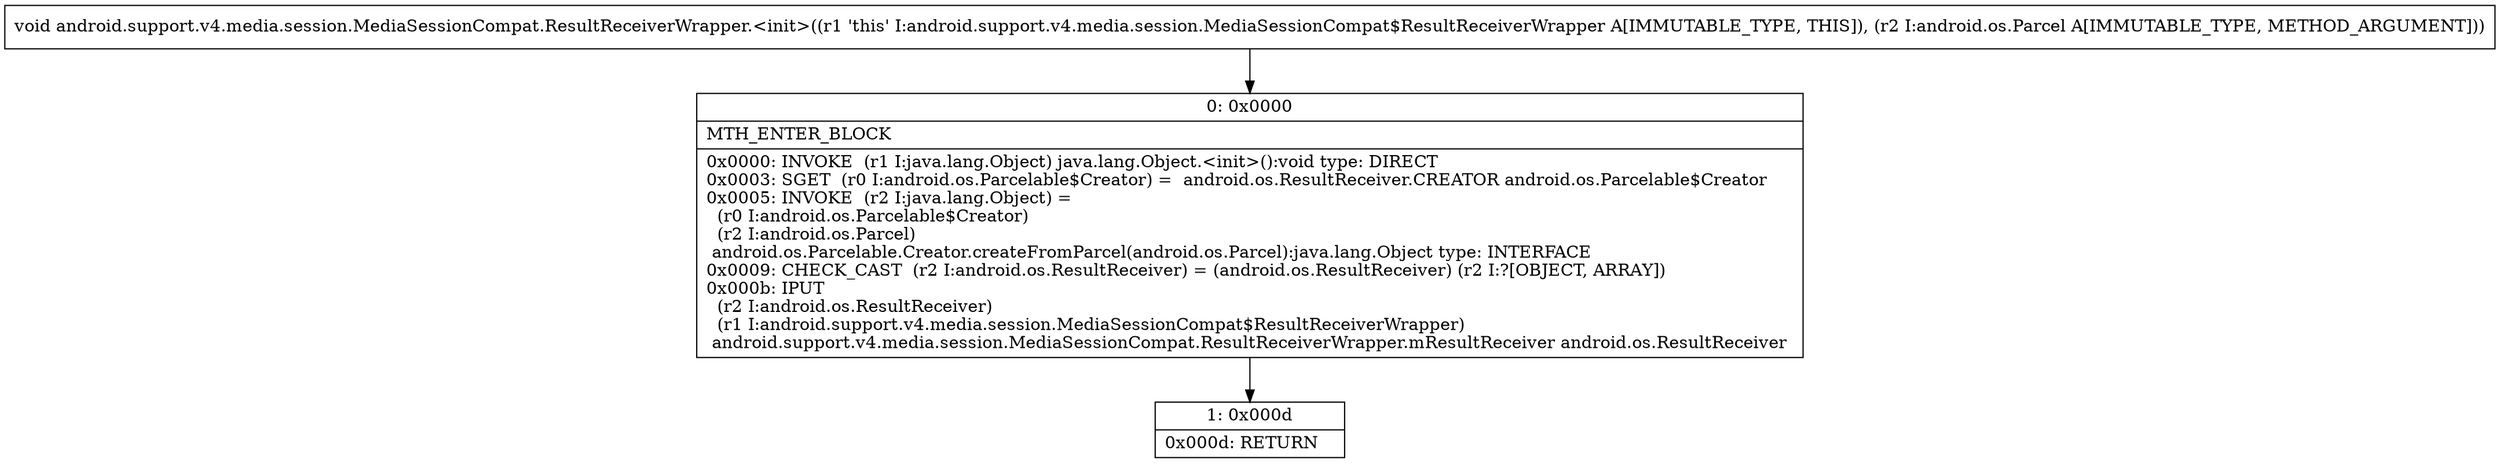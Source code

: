 digraph "CFG forandroid.support.v4.media.session.MediaSessionCompat.ResultReceiverWrapper.\<init\>(Landroid\/os\/Parcel;)V" {
Node_0 [shape=record,label="{0\:\ 0x0000|MTH_ENTER_BLOCK\l|0x0000: INVOKE  (r1 I:java.lang.Object) java.lang.Object.\<init\>():void type: DIRECT \l0x0003: SGET  (r0 I:android.os.Parcelable$Creator) =  android.os.ResultReceiver.CREATOR android.os.Parcelable$Creator \l0x0005: INVOKE  (r2 I:java.lang.Object) = \l  (r0 I:android.os.Parcelable$Creator)\l  (r2 I:android.os.Parcel)\l android.os.Parcelable.Creator.createFromParcel(android.os.Parcel):java.lang.Object type: INTERFACE \l0x0009: CHECK_CAST  (r2 I:android.os.ResultReceiver) = (android.os.ResultReceiver) (r2 I:?[OBJECT, ARRAY]) \l0x000b: IPUT  \l  (r2 I:android.os.ResultReceiver)\l  (r1 I:android.support.v4.media.session.MediaSessionCompat$ResultReceiverWrapper)\l android.support.v4.media.session.MediaSessionCompat.ResultReceiverWrapper.mResultReceiver android.os.ResultReceiver \l}"];
Node_1 [shape=record,label="{1\:\ 0x000d|0x000d: RETURN   \l}"];
MethodNode[shape=record,label="{void android.support.v4.media.session.MediaSessionCompat.ResultReceiverWrapper.\<init\>((r1 'this' I:android.support.v4.media.session.MediaSessionCompat$ResultReceiverWrapper A[IMMUTABLE_TYPE, THIS]), (r2 I:android.os.Parcel A[IMMUTABLE_TYPE, METHOD_ARGUMENT])) }"];
MethodNode -> Node_0;
Node_0 -> Node_1;
}

